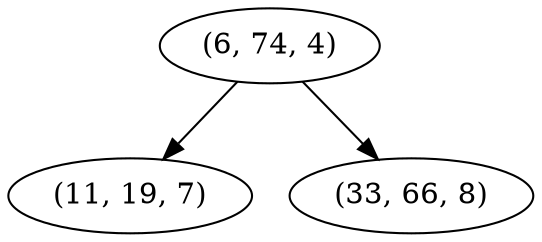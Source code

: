 digraph tree {
    "(6, 74, 4)";
    "(11, 19, 7)";
    "(33, 66, 8)";
    "(6, 74, 4)" -> "(11, 19, 7)";
    "(6, 74, 4)" -> "(33, 66, 8)";
}
